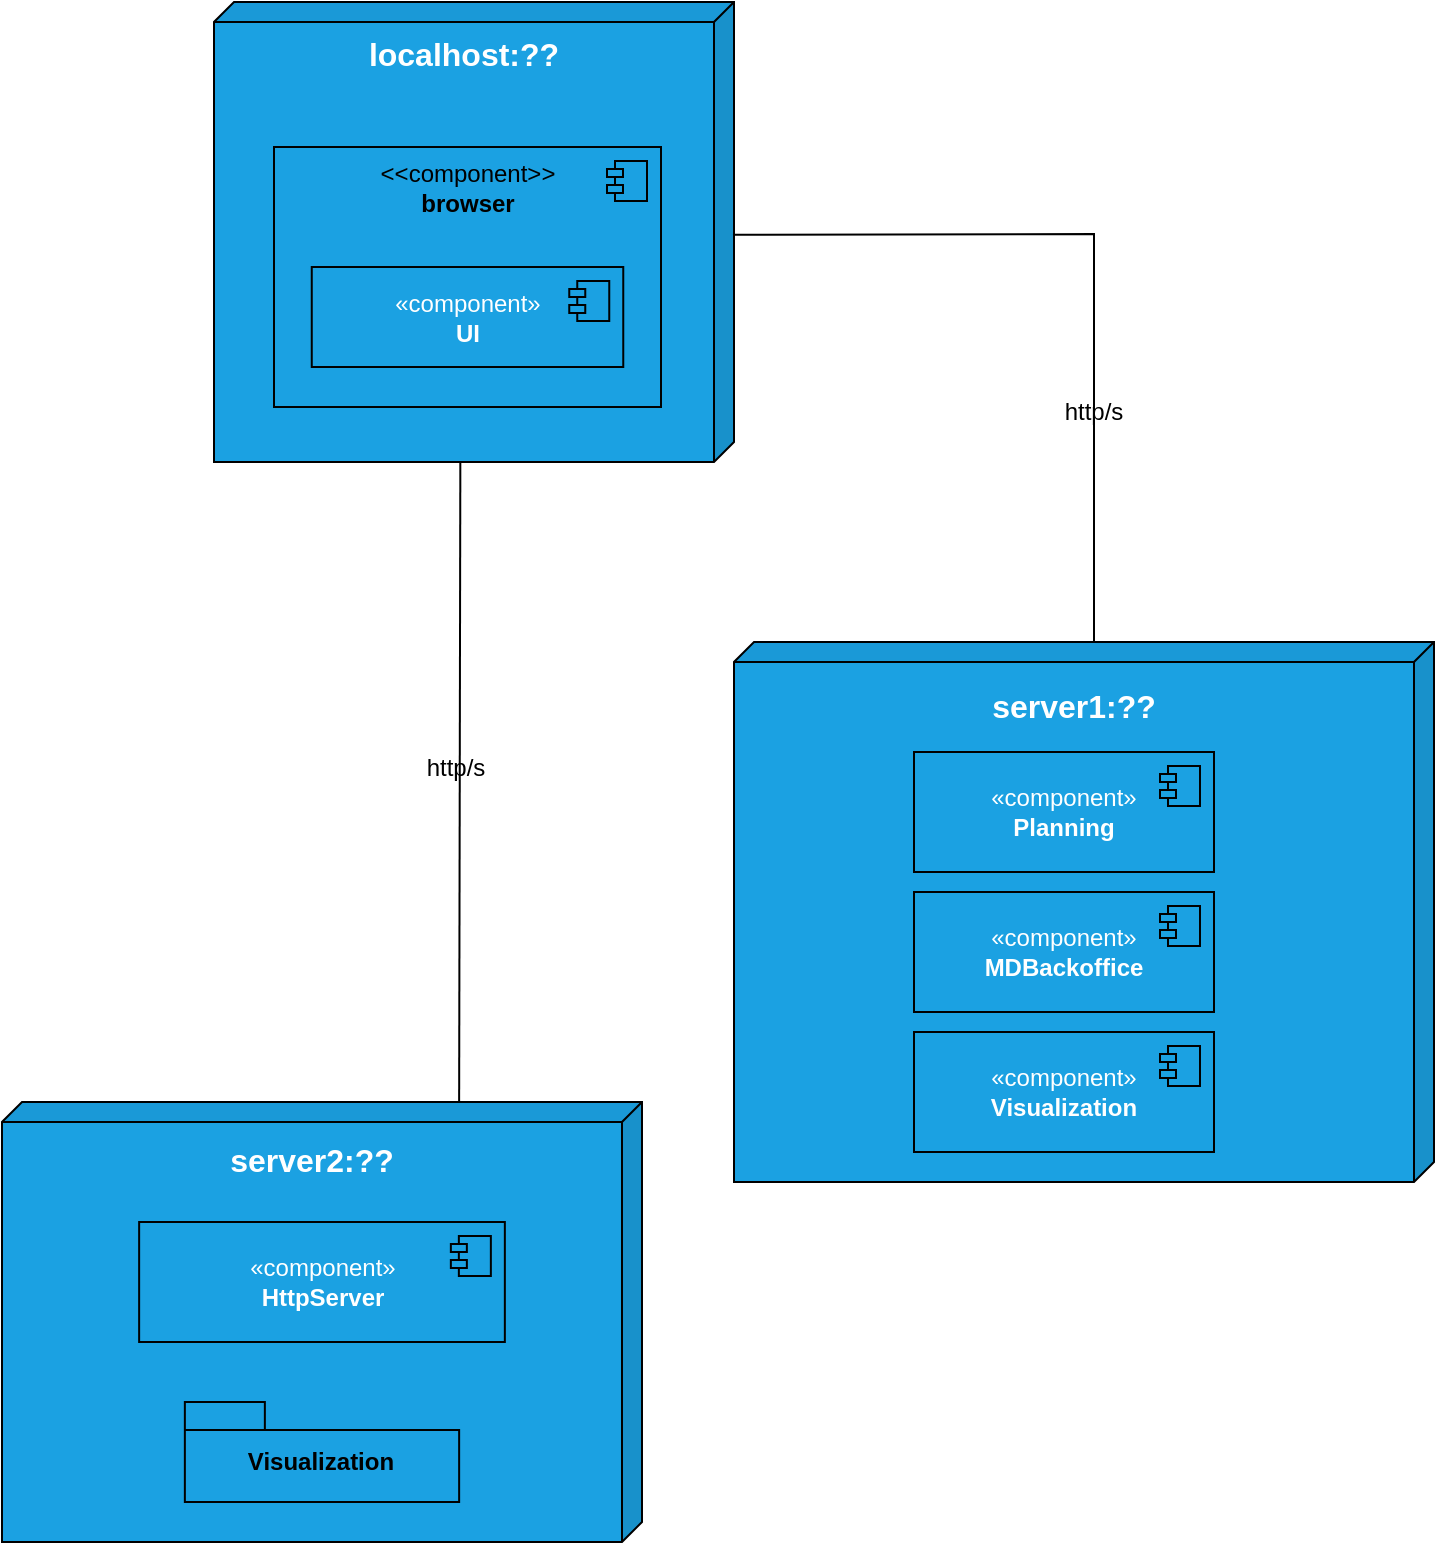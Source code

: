 <mxfile version="24.7.17">
  <diagram name="Página-1" id="7zRciVBeSr0iCR4m4c-i">
    <mxGraphModel dx="1194" dy="657" grid="1" gridSize="10" guides="1" tooltips="1" connect="1" arrows="1" fold="1" page="1" pageScale="1" pageWidth="827" pageHeight="1169" math="0" shadow="0">
      <root>
        <mxCell id="0" />
        <mxCell id="1" parent="0" />
        <mxCell id="Bqmy5CMnhqnGRpHu-BzQ-8" value="" style="group;strokeColor=none;" vertex="1" connectable="0" parent="1">
          <mxGeometry x="200" y="20" width="260" height="230" as="geometry" />
        </mxCell>
        <mxCell id="Bqmy5CMnhqnGRpHu-BzQ-2" value="&lt;b&gt;&lt;font style=&quot;font-size: 16px;&quot;&gt;localhost:??&lt;/font&gt;&lt;/b&gt;&lt;div&gt;&lt;b&gt;&lt;br&gt;&lt;/b&gt;&lt;/div&gt;&lt;div&gt;&lt;br&gt;&lt;/div&gt;&lt;div&gt;&lt;b&gt;&lt;br&gt;&lt;/b&gt;&lt;/div&gt;&lt;div&gt;&lt;b&gt;&lt;br&gt;&lt;/b&gt;&lt;/div&gt;&lt;div&gt;&lt;b&gt;&lt;br&gt;&lt;/b&gt;&lt;/div&gt;&lt;div&gt;&lt;b&gt;&lt;br&gt;&lt;/b&gt;&lt;/div&gt;&lt;div&gt;&lt;b&gt;&lt;br&gt;&lt;/b&gt;&lt;/div&gt;&lt;div style=&quot;&quot;&gt;&lt;b&gt;&lt;br&gt;&lt;/b&gt;&lt;/div&gt;&lt;div style=&quot;&quot;&gt;&lt;b&gt;&lt;br&gt;&lt;/b&gt;&lt;/div&gt;&lt;div style=&quot;&quot;&gt;&lt;b&gt;&lt;br&gt;&lt;/b&gt;&lt;/div&gt;&lt;div style=&quot;&quot;&gt;&lt;b&gt;&lt;br&gt;&lt;/b&gt;&lt;/div&gt;&lt;div style=&quot;&quot;&gt;&lt;b&gt;&lt;br&gt;&lt;/b&gt;&lt;/div&gt;&lt;div style=&quot;&quot;&gt;&lt;br&gt;&lt;/div&gt;" style="shape=cube;whiteSpace=wrap;html=1;boundedLbl=1;backgroundOutline=1;darkOpacity=0.05;darkOpacity2=0.1;size=10;rotation=0;shadow=0;flipV=0;flipH=1;fillColor=#1ba1e2;fontColor=#ffffff;strokeColor=#000000;" vertex="1" parent="Bqmy5CMnhqnGRpHu-BzQ-8">
          <mxGeometry width="260" height="230" as="geometry" />
        </mxCell>
        <mxCell id="Bqmy5CMnhqnGRpHu-BzQ-3" value="&lt;div style=&quot;&quot;&gt;&lt;br&gt;&lt;/div&gt;" style="html=1;dropTarget=0;whiteSpace=wrap;fillColor=#1ba1e2;fontColor=#ffffff;strokeColor=#000000;align=center;" vertex="1" parent="Bqmy5CMnhqnGRpHu-BzQ-8">
          <mxGeometry x="30" y="72.5" width="193.5" height="130" as="geometry" />
        </mxCell>
        <mxCell id="Bqmy5CMnhqnGRpHu-BzQ-4" value="" style="shape=module;jettyWidth=8;jettyHeight=4;fillColor=#1ba1e2;fontColor=#ffffff;strokeColor=#000000;" vertex="1" parent="Bqmy5CMnhqnGRpHu-BzQ-3">
          <mxGeometry x="1" width="20" height="20" relative="1" as="geometry">
            <mxPoint x="-27" y="7" as="offset" />
          </mxGeometry>
        </mxCell>
        <mxCell id="Bqmy5CMnhqnGRpHu-BzQ-5" value="&lt;div&gt;&amp;lt;&amp;lt;component&amp;gt;&amp;gt;&lt;div&gt;&lt;span style=&quot;background-color: initial;&quot;&gt;&lt;b&gt;browser&lt;/b&gt;&lt;/span&gt;&lt;/div&gt;&lt;/div&gt;" style="text;html=1;align=center;verticalAlign=middle;whiteSpace=wrap;rounded=0;fillColor=none;strokeColor=none;" vertex="1" parent="Bqmy5CMnhqnGRpHu-BzQ-8">
          <mxGeometry x="86.75" y="67.5" width="80" height="50" as="geometry" />
        </mxCell>
        <mxCell id="Bqmy5CMnhqnGRpHu-BzQ-6" value="«component»&lt;br&gt;&lt;b&gt;UI&lt;/b&gt;" style="html=1;dropTarget=0;whiteSpace=wrap;fillColor=#1ba1e2;fontColor=#ffffff;strokeColor=#000000;" vertex="1" parent="Bqmy5CMnhqnGRpHu-BzQ-8">
          <mxGeometry x="48.88" y="132.5" width="155.75" height="50" as="geometry" />
        </mxCell>
        <mxCell id="Bqmy5CMnhqnGRpHu-BzQ-7" value="" style="shape=module;jettyWidth=8;jettyHeight=4;fillColor=#1ba1e2;fontColor=#ffffff;strokeColor=#000000;" vertex="1" parent="Bqmy5CMnhqnGRpHu-BzQ-6">
          <mxGeometry x="1" width="20" height="20" relative="1" as="geometry">
            <mxPoint x="-27" y="7" as="offset" />
          </mxGeometry>
        </mxCell>
        <mxCell id="Bqmy5CMnhqnGRpHu-BzQ-9" value="" style="group" vertex="1" connectable="0" parent="1">
          <mxGeometry x="460" y="340" width="350" height="270" as="geometry" />
        </mxCell>
        <mxCell id="3xQV-H71B-Q1isJT_iXs-1" value="&lt;b&gt;&lt;font style=&quot;font-size: 16px;&quot;&gt;server1&lt;/font&gt;&lt;/b&gt;&lt;b style=&quot;background-color: initial;&quot;&gt;&lt;font style=&quot;font-size: 16px;&quot;&gt;:??&lt;/font&gt;&lt;/b&gt;&lt;div&gt;&lt;div&gt;&lt;b&gt;&lt;br&gt;&lt;/b&gt;&lt;/div&gt;&lt;div&gt;&lt;b&gt;&lt;br&gt;&lt;/b&gt;&lt;/div&gt;&lt;div&gt;&lt;b&gt;&lt;br&gt;&lt;/b&gt;&lt;/div&gt;&lt;div&gt;&lt;b&gt;&lt;br&gt;&lt;/b&gt;&lt;/div&gt;&lt;div&gt;&lt;b&gt;&lt;br&gt;&lt;/b&gt;&lt;/div&gt;&lt;div&gt;&lt;b&gt;&lt;br&gt;&lt;/b&gt;&lt;/div&gt;&lt;div&gt;&lt;b&gt;&lt;br&gt;&lt;/b&gt;&lt;/div&gt;&lt;div&gt;&lt;b&gt;&lt;br&gt;&lt;/b&gt;&lt;/div&gt;&lt;div style=&quot;&quot;&gt;&lt;b&gt;&lt;br&gt;&lt;/b&gt;&lt;/div&gt;&lt;div style=&quot;&quot;&gt;&lt;b&gt;&lt;br&gt;&lt;/b&gt;&lt;/div&gt;&lt;div style=&quot;&quot;&gt;&lt;b&gt;&lt;br&gt;&lt;/b&gt;&lt;/div&gt;&lt;div style=&quot;&quot;&gt;&lt;b&gt;&lt;br&gt;&lt;/b&gt;&lt;/div&gt;&lt;div style=&quot;&quot;&gt;&lt;b&gt;&lt;br&gt;&lt;/b&gt;&lt;/div&gt;&lt;div style=&quot;&quot;&gt;&lt;b&gt;&lt;br&gt;&lt;/b&gt;&lt;/div&gt;&lt;div style=&quot;&quot;&gt;&lt;b&gt;&lt;br&gt;&lt;/b&gt;&lt;/div&gt;&lt;/div&gt;" style="shape=cube;whiteSpace=wrap;html=1;boundedLbl=1;backgroundOutline=1;darkOpacity=0.05;darkOpacity2=0.1;size=10;rotation=0;shadow=0;flipV=0;flipH=1;fillColor=#1ba1e2;fontColor=#ffffff;strokeColor=#000000;" parent="Bqmy5CMnhqnGRpHu-BzQ-9" vertex="1">
          <mxGeometry width="350" height="270" as="geometry" />
        </mxCell>
        <mxCell id="3xQV-H71B-Q1isJT_iXs-4" value="«component»&lt;br&gt;&lt;b&gt;MDBackoffice&lt;/b&gt;" style="html=1;dropTarget=0;whiteSpace=wrap;fillColor=#1ba1e2;fontColor=#ffffff;strokeColor=#000000;" parent="Bqmy5CMnhqnGRpHu-BzQ-9" vertex="1">
          <mxGeometry x="90" y="125" width="150" height="60" as="geometry" />
        </mxCell>
        <mxCell id="3xQV-H71B-Q1isJT_iXs-5" value="" style="shape=module;jettyWidth=8;jettyHeight=4;fillColor=#1ba1e2;fontColor=#ffffff;strokeColor=#000000;" parent="3xQV-H71B-Q1isJT_iXs-4" vertex="1">
          <mxGeometry x="1" width="20" height="20" relative="1" as="geometry">
            <mxPoint x="-27" y="7" as="offset" />
          </mxGeometry>
        </mxCell>
        <mxCell id="3xQV-H71B-Q1isJT_iXs-6" value="«component»&lt;br&gt;&lt;b&gt;Visualization&lt;/b&gt;" style="html=1;dropTarget=0;whiteSpace=wrap;fillColor=#1ba1e2;fontColor=#ffffff;strokeColor=#000000;" parent="Bqmy5CMnhqnGRpHu-BzQ-9" vertex="1">
          <mxGeometry x="90" y="195" width="150" height="60" as="geometry" />
        </mxCell>
        <mxCell id="3xQV-H71B-Q1isJT_iXs-7" value="" style="shape=module;jettyWidth=8;jettyHeight=4;fillColor=#1ba1e2;fontColor=#ffffff;strokeColor=#000000;" parent="3xQV-H71B-Q1isJT_iXs-6" vertex="1">
          <mxGeometry x="1" width="20" height="20" relative="1" as="geometry">
            <mxPoint x="-27" y="7" as="offset" />
          </mxGeometry>
        </mxCell>
        <mxCell id="3xQV-H71B-Q1isJT_iXs-10" value="«component»&lt;br&gt;&lt;b&gt;Planning&lt;/b&gt;" style="html=1;dropTarget=0;whiteSpace=wrap;fillColor=#1ba1e2;fontColor=#ffffff;strokeColor=#000000;" parent="Bqmy5CMnhqnGRpHu-BzQ-9" vertex="1">
          <mxGeometry x="90" y="55" width="150" height="60" as="geometry" />
        </mxCell>
        <mxCell id="3xQV-H71B-Q1isJT_iXs-11" value="" style="shape=module;jettyWidth=8;jettyHeight=4;fillColor=#1ba1e2;fontColor=#ffffff;strokeColor=#000000;" parent="3xQV-H71B-Q1isJT_iXs-10" vertex="1">
          <mxGeometry x="1" width="20" height="20" relative="1" as="geometry">
            <mxPoint x="-27" y="7" as="offset" />
          </mxGeometry>
        </mxCell>
        <mxCell id="Bqmy5CMnhqnGRpHu-BzQ-19" value="" style="group" vertex="1" connectable="0" parent="1">
          <mxGeometry x="94" y="570" width="320" height="220" as="geometry" />
        </mxCell>
        <mxCell id="Bqmy5CMnhqnGRpHu-BzQ-11" value="&lt;b&gt;&lt;font style=&quot;font-size: 16px;&quot;&gt;server2&lt;/font&gt;&lt;/b&gt;&lt;b style=&quot;background-color: initial;&quot;&gt;&lt;font style=&quot;font-size: 16px;&quot;&gt;:??&lt;/font&gt;&lt;/b&gt;&lt;div&gt;&lt;div&gt;&lt;b&gt;&lt;br&gt;&lt;/b&gt;&lt;/div&gt;&lt;div&gt;&lt;b&gt;&lt;br&gt;&lt;/b&gt;&lt;/div&gt;&lt;div&gt;&lt;b&gt;&lt;br&gt;&lt;/b&gt;&lt;/div&gt;&lt;div&gt;&lt;b&gt;&lt;br&gt;&lt;/b&gt;&lt;/div&gt;&lt;div&gt;&lt;b&gt;&lt;br&gt;&lt;/b&gt;&lt;/div&gt;&lt;div&gt;&lt;b&gt;&lt;br&gt;&lt;/b&gt;&lt;/div&gt;&lt;div&gt;&lt;b&gt;&lt;br&gt;&lt;/b&gt;&lt;/div&gt;&lt;div&gt;&lt;b&gt;&lt;br&gt;&lt;/b&gt;&lt;/div&gt;&lt;div style=&quot;&quot;&gt;&lt;b&gt;&lt;br&gt;&lt;/b&gt;&lt;/div&gt;&lt;div style=&quot;&quot;&gt;&lt;b&gt;&lt;br&gt;&lt;/b&gt;&lt;/div&gt;&lt;div style=&quot;&quot;&gt;&lt;b&gt;&lt;br&gt;&lt;/b&gt;&lt;/div&gt;&lt;div style=&quot;&quot;&gt;&lt;br&gt;&lt;/div&gt;&lt;/div&gt;" style="shape=cube;whiteSpace=wrap;html=1;boundedLbl=1;backgroundOutline=1;darkOpacity=0.05;darkOpacity2=0.1;size=10;rotation=0;shadow=0;flipV=0;flipH=1;fillColor=#1ba1e2;fontColor=#ffffff;strokeColor=#000000;movable=1;resizable=1;rotatable=1;deletable=1;editable=1;locked=0;connectable=1;" vertex="1" parent="Bqmy5CMnhqnGRpHu-BzQ-19">
          <mxGeometry width="320" height="220" as="geometry" />
        </mxCell>
        <mxCell id="Bqmy5CMnhqnGRpHu-BzQ-14" value="«component»&lt;br&gt;&lt;b&gt;HttpServer&lt;/b&gt;" style="html=1;dropTarget=0;whiteSpace=wrap;fillColor=#1ba1e2;fontColor=#ffffff;strokeColor=#000000;movable=1;resizable=1;rotatable=1;deletable=1;editable=1;locked=0;connectable=1;" vertex="1" parent="Bqmy5CMnhqnGRpHu-BzQ-19">
          <mxGeometry x="68.571" y="60" width="182.857" height="60" as="geometry" />
        </mxCell>
        <mxCell id="Bqmy5CMnhqnGRpHu-BzQ-15" value="" style="shape=module;jettyWidth=8;jettyHeight=4;fillColor=#1ba1e2;fontColor=#ffffff;strokeColor=#000000;" vertex="1" parent="Bqmy5CMnhqnGRpHu-BzQ-14">
          <mxGeometry x="1" width="20" height="20" relative="1" as="geometry">
            <mxPoint x="-27" y="7" as="offset" />
          </mxGeometry>
        </mxCell>
        <mxCell id="Bqmy5CMnhqnGRpHu-BzQ-18" value="Visualization" style="shape=folder;fontStyle=1;spacingTop=10;tabWidth=40;tabHeight=14;tabPosition=left;html=1;whiteSpace=wrap;fillColor=#1BA1E2;strokeColor=#000000;movable=1;resizable=1;rotatable=1;deletable=1;editable=1;locked=0;connectable=1;" vertex="1" parent="Bqmy5CMnhqnGRpHu-BzQ-19">
          <mxGeometry x="91.429" y="150" width="137.143" height="50" as="geometry" />
        </mxCell>
        <mxCell id="Bqmy5CMnhqnGRpHu-BzQ-23" value="" style="endArrow=none;startArrow=none;endFill=0;startFill=0;endSize=8;html=1;verticalAlign=bottom;labelBackgroundColor=none;strokeWidth=1;rounded=0;exitX=0;exitY=0;exitDx=135;exitDy=230;exitPerimeter=0;entryX=0.28;entryY=0.002;entryDx=0;entryDy=0;entryPerimeter=0;" edge="1" parent="1">
          <mxGeometry width="160" relative="1" as="geometry">
            <mxPoint x="323.17" y="250" as="sourcePoint" />
            <mxPoint x="322.57" y="570.44" as="targetPoint" />
          </mxGeometry>
        </mxCell>
        <mxCell id="Bqmy5CMnhqnGRpHu-BzQ-28" value="" style="edgeLabel;html=1;align=center;verticalAlign=middle;resizable=0;points=[];fillColor=none;strokeColor=#000000;" vertex="1" connectable="0" parent="Bqmy5CMnhqnGRpHu-BzQ-23">
          <mxGeometry x="-0.142" y="2" relative="1" as="geometry">
            <mxPoint x="-2" y="-1" as="offset" />
          </mxGeometry>
        </mxCell>
        <mxCell id="Bqmy5CMnhqnGRpHu-BzQ-24" value="" style="endArrow=none;startArrow=none;endFill=0;startFill=0;endSize=8;html=1;verticalAlign=bottom;labelBackgroundColor=none;strokeWidth=1;rounded=0;exitX=0.002;exitY=0.506;exitDx=0;exitDy=0;exitPerimeter=0;entryX=0;entryY=0;entryDx=170;entryDy=0;entryPerimeter=0;" edge="1" parent="1" source="Bqmy5CMnhqnGRpHu-BzQ-2" target="3xQV-H71B-Q1isJT_iXs-1">
          <mxGeometry width="160" relative="1" as="geometry">
            <mxPoint x="630" y="270" as="sourcePoint" />
            <mxPoint x="625" y="520" as="targetPoint" />
            <Array as="points">
              <mxPoint x="640" y="136" />
            </Array>
          </mxGeometry>
        </mxCell>
        <mxCell id="Bqmy5CMnhqnGRpHu-BzQ-29" value="&lt;div&gt;http/s&lt;/div&gt;" style="text;html=1;align=center;verticalAlign=middle;whiteSpace=wrap;rounded=0;fillColor=none;strokeColor=none;" vertex="1" parent="1">
          <mxGeometry x="281" y="378" width="80" height="50" as="geometry" />
        </mxCell>
        <mxCell id="Bqmy5CMnhqnGRpHu-BzQ-35" value="&lt;div&gt;http/s&lt;/div&gt;" style="text;html=1;align=center;verticalAlign=middle;whiteSpace=wrap;rounded=0;fillColor=none;strokeColor=none;" vertex="1" parent="1">
          <mxGeometry x="600" y="200" width="80" height="50" as="geometry" />
        </mxCell>
      </root>
    </mxGraphModel>
  </diagram>
</mxfile>

